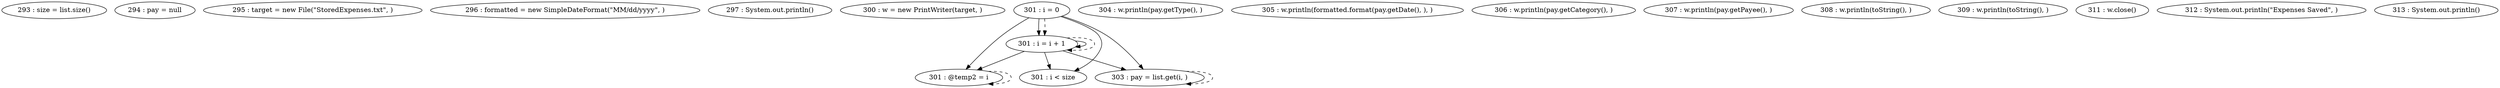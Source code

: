 digraph G {
"293 : size = list.size()"
"294 : pay = null"
"295 : target = new File(\"StoredExpenses.txt\", )"
"296 : formatted = new SimpleDateFormat(\"MM/dd/yyyy\", )"
"297 : System.out.println()"
"300 : w = new PrintWriter(target, )"
"301 : i = 0"
"301 : i = 0" -> "301 : i = i + 1"
"301 : i = 0" -> "301 : @temp2 = i"
"301 : i = 0" -> "301 : i < size"
"301 : i = 0" -> "303 : pay = list.get(i, )"
"301 : i = 0" -> "301 : i = i + 1" [style=dashed]
"301 : i < size"
"303 : pay = list.get(i, )"
"303 : pay = list.get(i, )" -> "303 : pay = list.get(i, )" [style=dashed]
"304 : w.println(pay.getType(), )"
"305 : w.println(formatted.format(pay.getDate(), ), )"
"306 : w.println(pay.getCategory(), )"
"307 : w.println(pay.getPayee(), )"
"308 : w.println(toString(), )"
"309 : w.println(toString(), )"
"301 : @temp2 = i"
"301 : @temp2 = i" -> "301 : @temp2 = i" [style=dashed]
"301 : i = i + 1"
"301 : i = i + 1" -> "301 : i = i + 1"
"301 : i = i + 1" -> "301 : @temp2 = i"
"301 : i = i + 1" -> "301 : i < size"
"301 : i = i + 1" -> "303 : pay = list.get(i, )"
"301 : i = i + 1" -> "301 : i = i + 1" [style=dashed]
"311 : w.close()"
"312 : System.out.println(\"Expenses Saved\", )"
"313 : System.out.println()"
}